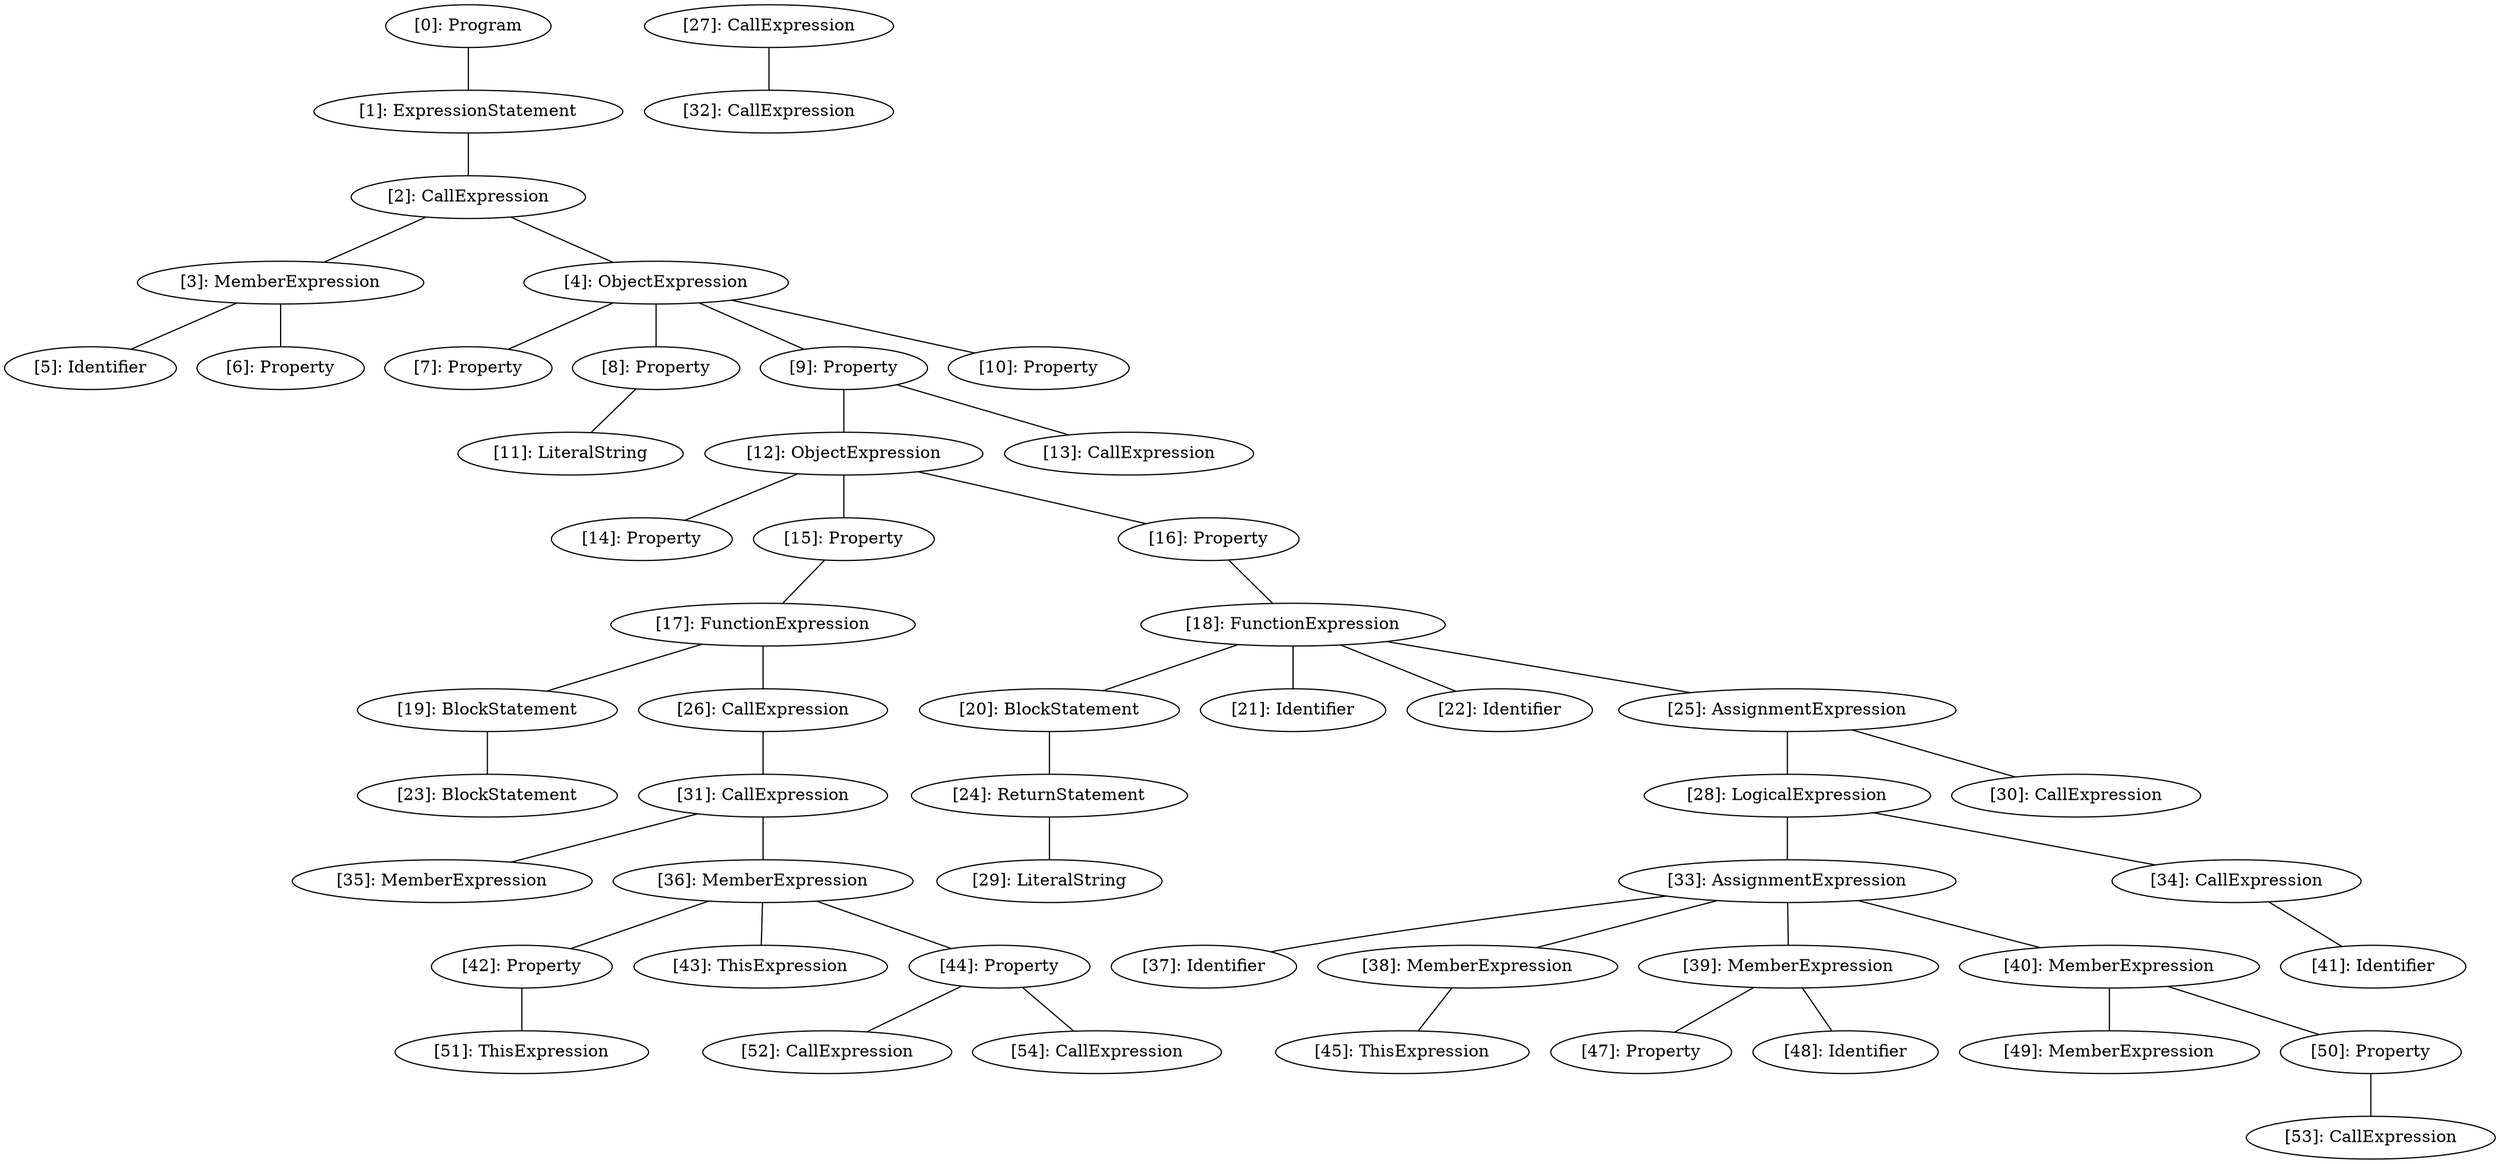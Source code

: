 // Result
graph {
	0 [label="[0]: Program"]
	1 [label="[1]: ExpressionStatement"]
	2 [label="[2]: CallExpression"]
	3 [label="[3]: MemberExpression"]
	4 [label="[4]: ObjectExpression"]
	5 [label="[5]: Identifier"]
	6 [label="[6]: Property"]
	7 [label="[7]: Property"]
	8 [label="[8]: Property"]
	9 [label="[9]: Property"]
	10 [label="[10]: Property"]
	11 [label="[11]: LiteralString"]
	12 [label="[12]: ObjectExpression"]
	13 [label="[13]: CallExpression"]
	14 [label="[14]: Property"]
	15 [label="[15]: Property"]
	16 [label="[16]: Property"]
	17 [label="[17]: FunctionExpression"]
	18 [label="[18]: FunctionExpression"]
	19 [label="[19]: BlockStatement"]
	20 [label="[20]: BlockStatement"]
	21 [label="[21]: Identifier"]
	22 [label="[22]: Identifier"]
	23 [label="[23]: BlockStatement"]
	24 [label="[24]: ReturnStatement"]
	25 [label="[25]: AssignmentExpression"]
	26 [label="[26]: CallExpression"]
	27 [label="[27]: CallExpression"]
	28 [label="[28]: LogicalExpression"]
	29 [label="[29]: LiteralString"]
	30 [label="[30]: CallExpression"]
	31 [label="[31]: CallExpression"]
	32 [label="[32]: CallExpression"]
	33 [label="[33]: AssignmentExpression"]
	34 [label="[34]: CallExpression"]
	35 [label="[35]: MemberExpression"]
	36 [label="[36]: MemberExpression"]
	37 [label="[37]: Identifier"]
	38 [label="[38]: MemberExpression"]
	39 [label="[39]: MemberExpression"]
	40 [label="[40]: MemberExpression"]
	41 [label="[41]: Identifier"]
	42 [label="[42]: Property"]
	43 [label="[43]: ThisExpression"]
	44 [label="[44]: Property"]
	45 [label="[45]: ThisExpression"]
	47 [label="[47]: Property"]
	48 [label="[48]: Identifier"]
	49 [label="[49]: MemberExpression"]
	50 [label="[50]: Property"]
	51 [label="[51]: ThisExpression"]
	52 [label="[52]: CallExpression"]
	53 [label="[53]: CallExpression"]
	54 [label="[54]: CallExpression"]
	0 -- 1
	1 -- 2
	2 -- 3
	2 -- 4
	3 -- 5
	3 -- 6
	4 -- 7
	4 -- 8
	4 -- 9
	4 -- 10
	8 -- 11
	9 -- 12
	9 -- 13
	12 -- 14
	12 -- 15
	12 -- 16
	15 -- 17
	16 -- 18
	17 -- 19
	17 -- 26
	18 -- 20
	18 -- 21
	18 -- 22
	18 -- 25
	19 -- 23
	20 -- 24
	24 -- 29
	25 -- 28
	25 -- 30
	26 -- 31
	27 -- 32
	28 -- 33
	28 -- 34
	31 -- 35
	31 -- 36
	33 -- 37
	33 -- 38
	33 -- 39
	33 -- 40
	34 -- 41
	36 -- 42
	36 -- 43
	36 -- 44
	38 -- 45
	39 -- 47
	39 -- 48
	40 -- 49
	40 -- 50
	42 -- 51
	44 -- 52
	44 -- 54
	50 -- 53
}
